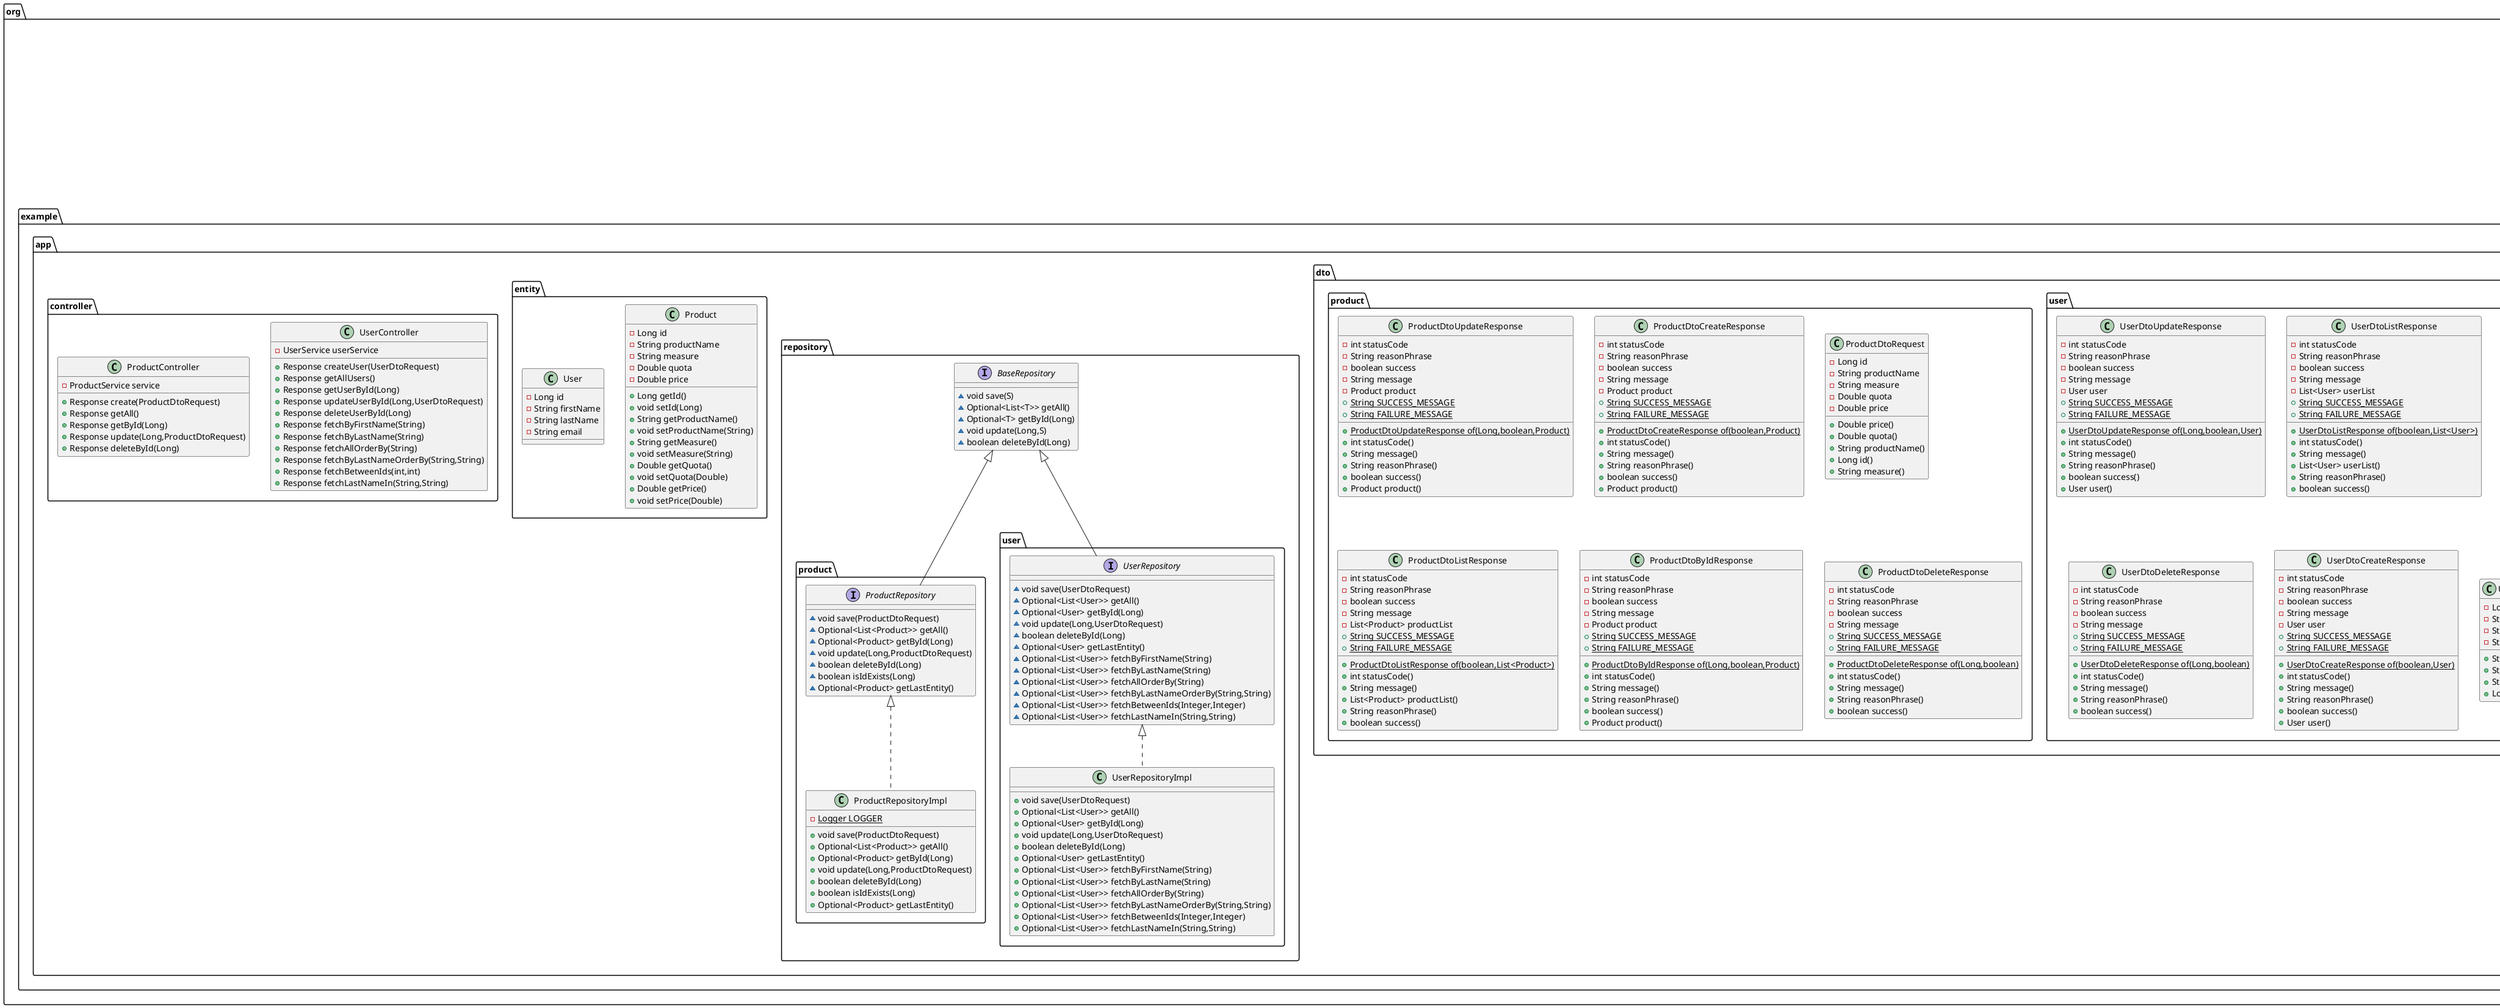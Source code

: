 @startuml
class org.example.app.config.AppResourceConfig {
}
class org.example.app.service.product.ProductServiceImpl {
- ProductRepository repository
+ Product create(ProductDtoRequest)
+ List<Product> getAll()
+ Product getById(Long)
+ Product update(Long,ProductDtoRequest)
+ boolean deleteById(Long)
}


class org.example.app.dto.user.UserDtoUpdateResponse {
- int statusCode
- String reasonPhrase
- boolean success
- String message
- User user
+ {static} String SUCCESS_MESSAGE
+ {static} String FAILURE_MESSAGE
+ {static} UserDtoUpdateResponse of(Long,boolean,User)
+ int statusCode()
+ String message()
+ String reasonPhrase()
+ boolean success()
+ User user()
}


interface org.example.app.repository.BaseRepository {
~ void save(S)
~ Optional<List<T>> getAll()
~ Optional<T> getById(Long)
~ void update(Long,S)
~ boolean deleteById(Long)
}

interface org.example.app.service.BaseService {
~ T create(S)
~ List<T> getAll()
~ T getById(Long)
~ T update(Long,S)
~ boolean deleteById(Long)
}

class org.example.app.service.user.UserServiceImpl {
- UserRepository repository
+ User create(UserDtoRequest)
+ List<User> getAll()
+ User getById(Long)
+ User update(Long,UserDtoRequest)
+ boolean deleteById(Long)
+ List<User> fetchByFirstName(String)
+ List<User> fetchByLastName(String)
+ List<User> fetchAllOrderBy(String)
+ List<User> fetchByLastNameOrderBy(String,String)
+ List<User> fetchBetweenIds(int,int)
+ List<User> fetchLastNameIn(String,String)
}


class org.example.app.repository.product.ProductRepositoryImpl {
- {static} Logger LOGGER
+ void save(ProductDtoRequest)
+ Optional<List<Product>> getAll()
+ Optional<Product> getById(Long)
+ void update(Long,ProductDtoRequest)
+ boolean deleteById(Long)
+ boolean isIdExists(Long)
+ Optional<Product> getLastEntity()
}


class org.example.app.dto.product.ProductDtoUpdateResponse {
- int statusCode
- String reasonPhrase
- boolean success
- String message
- Product product
+ {static} String SUCCESS_MESSAGE
+ {static} String FAILURE_MESSAGE
+ {static} ProductDtoUpdateResponse of(Long,boolean,Product)
+ int statusCode()
+ String message()
+ String reasonPhrase()
+ boolean success()
+ Product product()
}


class org.example.app.dto.product.ProductDtoCreateResponse {
- int statusCode
- String reasonPhrase
- boolean success
- String message
- Product product
+ {static} String SUCCESS_MESSAGE
+ {static} String FAILURE_MESSAGE
+ {static} ProductDtoCreateResponse of(boolean,Product)
+ int statusCode()
+ String message()
+ String reasonPhrase()
+ boolean success()
+ Product product()
}


class org.example.app.entity.Product {
- Long id
- String productName
- String measure
- Double quota
- Double price
+ Long getId()
+ void setId(Long)
+ String getProductName()
+ void setProductName(String)
+ String getMeasure()
+ void setMeasure(String)
+ Double getQuota()
+ void setQuota(Double)
+ Double getPrice()
+ void setPrice(Double)
}


class org.example.app.controller.UserController {
- UserService userService
+ Response createUser(UserDtoRequest)
+ Response getAllUsers()
+ Response getUserById(Long)
+ Response updateUserById(Long,UserDtoRequest)
+ Response deleteUserById(Long)
+ Response fetchByFirstName(String)
+ Response fetchByLastName(String)
+ Response fetchAllOrderBy(String)
+ Response fetchByLastNameOrderBy(String,String)
+ Response fetchBetweenIds(int,int)
+ Response fetchLastNameIn(String,String)
}


class org.example.app.dto.user.UserDtoListResponse {
- int statusCode
- String reasonPhrase
- boolean success
- String message
- List<User> userList
+ {static} String SUCCESS_MESSAGE
+ {static} String FAILURE_MESSAGE
+ {static} UserDtoListResponse of(boolean,List<User>)
+ int statusCode()
+ String message()
+ List<User> userList()
+ String reasonPhrase()
+ boolean success()
}


interface org.example.app.service.product.ProductService {
~ Product create(ProductDtoRequest)
~ List<Product> getAll()
~ Product getById(Long)
~ Product update(Long,ProductDtoRequest)
~ boolean deleteById(Long)
}

class org.example.app.config.HibernateUtil {
- {static} Logger LOGGER
- {static} SessionFactory sessionFactory
+ {static} SessionFactory getSessionFactory()
- {static} Configuration getConfiguration()
}


class org.example.app.entity.User {
- Long id
- String firstName
- String lastName
- String email
}

class org.example.app.config.ApplicationBinder {
+ boolean configure(FeatureContext)
}

interface org.example.app.repository.product.ProductRepository {
~ void save(ProductDtoRequest)
~ Optional<List<Product>> getAll()
~ Optional<Product> getById(Long)
~ void update(Long,ProductDtoRequest)
~ boolean deleteById(Long)
~ boolean isIdExists(Long)
~ Optional<Product> getLastEntity()
}

interface org.example.app.service.user.UserService {
~ User create(UserDtoRequest)
~ List<User> getAll()
~ User getById(Long)
~ User update(Long,UserDtoRequest)
~ boolean deleteById(Long)
~ List<User> fetchByFirstName(String)
~ List<User> fetchByLastName(String)
~ List<User> fetchAllOrderBy(String)
~ List<User> fetchByLastNameOrderBy(String,String)
~ List<User> fetchBetweenIds(int,int)
~ List<User> fetchLastNameIn(String,String)
}

class org.example.app.dto.user.UserDtoByIdResponse {
- int statusCode
- String reasonPhrase
- boolean success
- String message
- User user
+ {static} String SUCCESS_MESSAGE
+ {static} String FAILURE_MESSAGE
+ {static} UserDtoByIdResponse of(Long,boolean,User)
+ int statusCode()
+ String message()
+ String reasonPhrase()
+ boolean success()
+ User user()
}


class org.example.app.dto.user.UserDtoDeleteResponse {
- int statusCode
- String reasonPhrase
- boolean success
- String message
+ {static} String SUCCESS_MESSAGE
+ {static} String FAILURE_MESSAGE
+ {static} UserDtoDeleteResponse of(Long,boolean)
+ int statusCode()
+ String message()
+ String reasonPhrase()
+ boolean success()
}


interface org.example.app.repository.user.UserRepository {
~ void save(UserDtoRequest)
~ Optional<List<User>> getAll()
~ Optional<User> getById(Long)
~ void update(Long,UserDtoRequest)
~ boolean deleteById(Long)
~ Optional<User> getLastEntity()
~ Optional<List<User>> fetchByFirstName(String)
~ Optional<List<User>> fetchByLastName(String)
~ Optional<List<User>> fetchAllOrderBy(String)
~ Optional<List<User>> fetchByLastNameOrderBy(String,String)
~ Optional<List<User>> fetchBetweenIds(Integer,Integer)
~ Optional<List<User>> fetchLastNameIn(String,String)
}

class org.example.app.dto.user.UserDtoCreateResponse {
- int statusCode
- String reasonPhrase
- boolean success
- String message
- User user
+ {static} String SUCCESS_MESSAGE
+ {static} String FAILURE_MESSAGE
+ {static} UserDtoCreateResponse of(boolean,User)
+ int statusCode()
+ String message()
+ String reasonPhrase()
+ boolean success()
+ User user()
}


class org.example.app.dto.product.ProductDtoRequest {
- Long id
- String productName
- String measure
- Double quota
- Double price
+ Double price()
+ Double quota()
+ String productName()
+ Long id()
+ String measure()
}


class org.example.app.repository.user.UserRepositoryImpl {
+ void save(UserDtoRequest)
+ Optional<List<User>> getAll()
+ Optional<User> getById(Long)
+ void update(Long,UserDtoRequest)
+ boolean deleteById(Long)
+ Optional<User> getLastEntity()
+ Optional<List<User>> fetchByFirstName(String)
+ Optional<List<User>> fetchByLastName(String)
+ Optional<List<User>> fetchAllOrderBy(String)
+ Optional<List<User>> fetchByLastNameOrderBy(String,String)
+ Optional<List<User>> fetchBetweenIds(Integer,Integer)
+ Optional<List<User>> fetchLastNameIn(String,String)
}

class org.example.app.dto.product.ProductDtoListResponse {
- int statusCode
- String reasonPhrase
- boolean success
- String message
- List<Product> productList
+ {static} String SUCCESS_MESSAGE
+ {static} String FAILURE_MESSAGE
+ {static} ProductDtoListResponse of(boolean,List<Product>)
+ int statusCode()
+ String message()
+ List<Product> productList()
+ String reasonPhrase()
+ boolean success()
}


class org.example.app.dto.product.ProductDtoByIdResponse {
- int statusCode
- String reasonPhrase
- boolean success
- String message
- Product product
+ {static} String SUCCESS_MESSAGE
+ {static} String FAILURE_MESSAGE
+ {static} ProductDtoByIdResponse of(Long,boolean,Product)
+ int statusCode()
+ String message()
+ String reasonPhrase()
+ boolean success()
+ Product product()
}


class org.example.app.dto.product.ProductDtoDeleteResponse {
- int statusCode
- String reasonPhrase
- boolean success
- String message
+ {static} String SUCCESS_MESSAGE
+ {static} String FAILURE_MESSAGE
+ {static} ProductDtoDeleteResponse of(Long,boolean)
+ int statusCode()
+ String message()
+ String reasonPhrase()
+ boolean success()
}


class org.example.app.controller.ProductController {
- ProductService service
+ Response create(ProductDtoRequest)
+ Response getAll()
+ Response getById(Long)
+ Response update(Long,ProductDtoRequest)
+ Response deleteById(Long)
}


class org.example.app.dto.user.UserDtoRequest {
- Long id
- String firstName
- String lastName
- String email
+ String lastName()
+ String firstName()
+ String email()
+ Long id()
}




org.glassfish.jersey.server.ResourceConfig <|-- org.example.app.config.AppResourceConfig
org.example.app.service.product.ProductService <|.. org.example.app.service.product.ProductServiceImpl
org.example.app.service.user.UserService <|.. org.example.app.service.user.UserServiceImpl
org.example.app.repository.product.ProductRepository <|.. org.example.app.repository.product.ProductRepositoryImpl
org.example.app.service.BaseService <|-- org.example.app.service.product.ProductService
jakarta.ws.rs.core.Feature <|.. org.example.app.config.ApplicationBinder
org.example.app.repository.BaseRepository <|-- org.example.app.repository.product.ProductRepository
org.example.app.service.BaseService <|-- org.example.app.service.user.UserService
org.example.app.repository.BaseRepository <|-- org.example.app.repository.user.UserRepository
org.example.app.repository.user.UserRepository <|.. org.example.app.repository.user.UserRepositoryImpl
@enduml